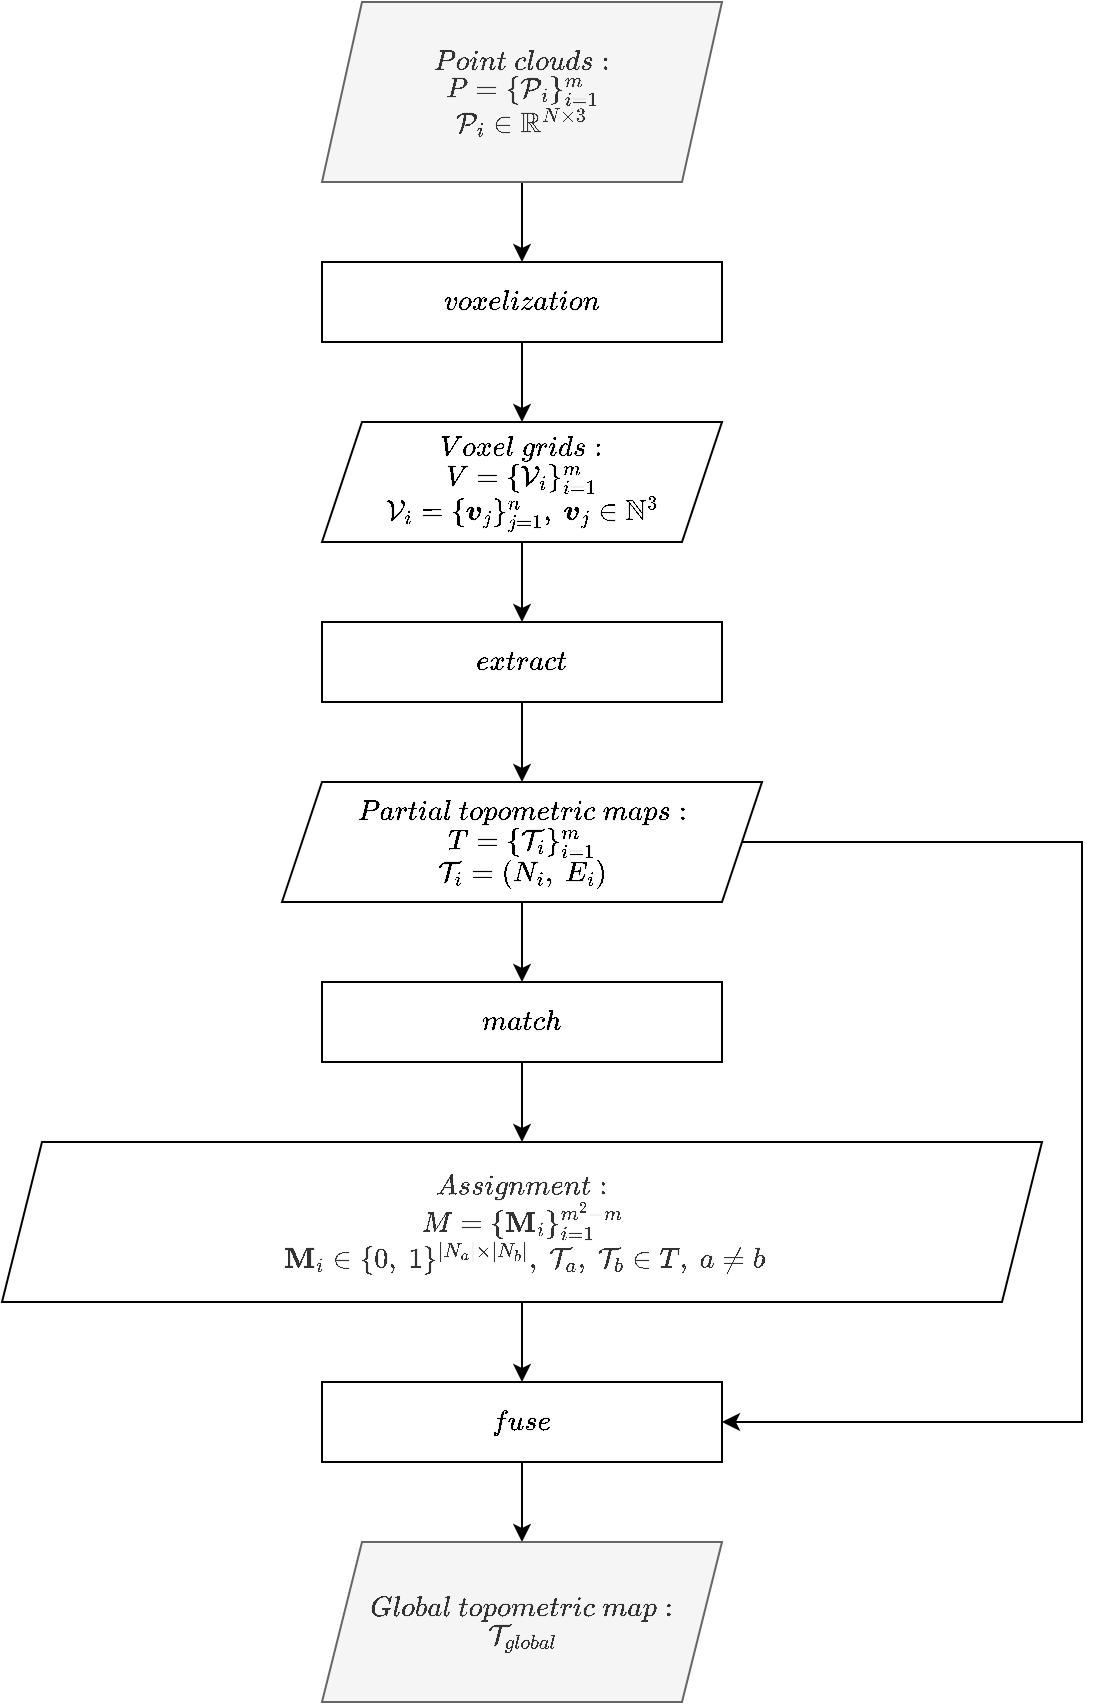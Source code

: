 <mxfile version="20.2.3" type="device" pages="5"><diagram id="SsSI85SUNnlSA7xlqWHE" name="All"><mxGraphModel dx="938" dy="624" grid="1" gridSize="10" guides="1" tooltips="1" connect="1" arrows="1" fold="1" page="1" pageScale="1" pageWidth="827" pageHeight="1169" math="1" shadow="0"><root><mxCell id="0"/><mxCell id="1" parent="0"/><mxCell id="xeI4swB5w95TQ7HaHunN-5" style="edgeStyle=orthogonalEdgeStyle;rounded=0;orthogonalLoop=1;jettySize=auto;html=1;exitX=0.5;exitY=1;exitDx=0;exitDy=0;entryX=0.5;entryY=0;entryDx=0;entryDy=0;" parent="1" source="xeI4swB5w95TQ7HaHunN-2" target="xeI4swB5w95TQ7HaHunN-4" edge="1"><mxGeometry relative="1" as="geometry"/></mxCell><mxCell id="xeI4swB5w95TQ7HaHunN-2" value="\(voxelization\)" style="rounded=0;whiteSpace=wrap;html=1;" parent="1" vertex="1"><mxGeometry x="300" y="300" width="200" height="40" as="geometry"/></mxCell><mxCell id="xeI4swB5w95TQ7HaHunN-12" style="edgeStyle=orthogonalEdgeStyle;rounded=0;orthogonalLoop=1;jettySize=auto;html=1;exitX=0.5;exitY=1;exitDx=0;exitDy=0;entryX=0.5;entryY=0;entryDx=0;entryDy=0;" parent="1" source="xeI4swB5w95TQ7HaHunN-4" target="xeI4swB5w95TQ7HaHunN-11" edge="1"><mxGeometry relative="1" as="geometry"/></mxCell><mxCell id="xeI4swB5w95TQ7HaHunN-4" value="\(Voxel\ grids:\)&lt;br&gt;\(V = \{\mathcal{V}_i\}_{i=1}^m\)&lt;br&gt;\(\mathcal{V}_i = \{\boldsymbol{v}_j\}_{j=1}^{n},\ \boldsymbol{v}_j \in \mathbb{N}^{3}\)" style="shape=parallelogram;perimeter=parallelogramPerimeter;whiteSpace=wrap;html=1;fixedSize=1;" parent="1" vertex="1"><mxGeometry x="300" y="380" width="200" height="60" as="geometry"/></mxCell><mxCell id="xeI4swB5w95TQ7HaHunN-14" style="edgeStyle=orthogonalEdgeStyle;rounded=0;orthogonalLoop=1;jettySize=auto;html=1;exitX=0.5;exitY=1;exitDx=0;exitDy=0;entryX=0.5;entryY=0;entryDx=0;entryDy=0;" parent="1" source="xeI4swB5w95TQ7HaHunN-11" target="xeI4swB5w95TQ7HaHunN-13" edge="1"><mxGeometry relative="1" as="geometry"/></mxCell><mxCell id="xeI4swB5w95TQ7HaHunN-11" value="\(extract\)" style="rounded=0;whiteSpace=wrap;html=1;" parent="1" vertex="1"><mxGeometry x="300" y="480" width="200" height="40" as="geometry"/></mxCell><mxCell id="xeI4swB5w95TQ7HaHunN-40" style="edgeStyle=orthogonalEdgeStyle;rounded=0;orthogonalLoop=1;jettySize=auto;html=1;exitX=0.5;exitY=1;exitDx=0;exitDy=0;entryX=0.5;entryY=0;entryDx=0;entryDy=0;" parent="1" source="xeI4swB5w95TQ7HaHunN-13" target="xeI4swB5w95TQ7HaHunN-25" edge="1"><mxGeometry relative="1" as="geometry"/></mxCell><mxCell id="xeI4swB5w95TQ7HaHunN-41" style="edgeStyle=orthogonalEdgeStyle;rounded=0;orthogonalLoop=1;jettySize=auto;html=1;exitX=1;exitY=0.5;exitDx=0;exitDy=0;entryX=1;entryY=0.5;entryDx=0;entryDy=0;" parent="1" source="xeI4swB5w95TQ7HaHunN-13" target="xeI4swB5w95TQ7HaHunN-29" edge="1"><mxGeometry relative="1" as="geometry"><Array as="points"><mxPoint x="680" y="590"/><mxPoint x="680" y="880"/></Array></mxGeometry></mxCell><mxCell id="xeI4swB5w95TQ7HaHunN-13" value="\(Partial\ topometric\ maps:\)&lt;br&gt;\(T = \{\mathcal{T}_i\}_{i=1}^{m}\)&lt;br&gt;\(\mathcal{T}_i = (N_i,\ E_i)\)" style="shape=parallelogram;perimeter=parallelogramPerimeter;whiteSpace=wrap;html=1;fixedSize=1;" parent="1" vertex="1"><mxGeometry x="280" y="560" width="240" height="60" as="geometry"/></mxCell><mxCell id="xeI4swB5w95TQ7HaHunN-39" style="edgeStyle=orthogonalEdgeStyle;rounded=0;orthogonalLoop=1;jettySize=auto;html=1;exitX=0.5;exitY=1;exitDx=0;exitDy=0;entryX=0.5;entryY=0;entryDx=0;entryDy=0;" parent="1" source="xeI4swB5w95TQ7HaHunN-20" target="xeI4swB5w95TQ7HaHunN-2" edge="1"><mxGeometry relative="1" as="geometry"/></mxCell><mxCell id="xeI4swB5w95TQ7HaHunN-20" value="\(Point\ clouds:\)&lt;br&gt;\(P = \{\mathcal{P}_i\}_{i=1}^{m}\)&lt;br&gt;\(\mathcal{P}_i \in \mathbb{R}^{N \times 3}\)" style="shape=parallelogram;perimeter=parallelogramPerimeter;whiteSpace=wrap;html=1;fixedSize=1;fillColor=#f5f5f5;strokeColor=#666666;fontColor=#333333;" parent="1" vertex="1"><mxGeometry x="300" y="170" width="200" height="90" as="geometry"/></mxCell><mxCell id="xeI4swB5w95TQ7HaHunN-28" style="edgeStyle=orthogonalEdgeStyle;rounded=0;orthogonalLoop=1;jettySize=auto;html=1;exitX=0.5;exitY=1;exitDx=0;exitDy=0;entryX=0.5;entryY=0;entryDx=0;entryDy=0;" parent="1" source="xeI4swB5w95TQ7HaHunN-25" target="xeI4swB5w95TQ7HaHunN-27" edge="1"><mxGeometry relative="1" as="geometry"/></mxCell><mxCell id="xeI4swB5w95TQ7HaHunN-25" value="\(match\)" style="rounded=0;whiteSpace=wrap;html=1;" parent="1" vertex="1"><mxGeometry x="300" y="660" width="200" height="40" as="geometry"/></mxCell><mxCell id="xeI4swB5w95TQ7HaHunN-30" style="edgeStyle=orthogonalEdgeStyle;rounded=0;orthogonalLoop=1;jettySize=auto;html=1;exitX=0.5;exitY=1;exitDx=0;exitDy=0;entryX=0.5;entryY=0;entryDx=0;entryDy=0;" parent="1" source="xeI4swB5w95TQ7HaHunN-27" target="xeI4swB5w95TQ7HaHunN-29" edge="1"><mxGeometry relative="1" as="geometry"/></mxCell><mxCell id="xeI4swB5w95TQ7HaHunN-27" value="&lt;font color=&quot;#333333&quot;&gt;\(Assignment:\)&lt;br&gt;\(M = \{\mathbf{M}_i\}^{m^2 - m}_{i=1}\)&lt;br&gt;&amp;nbsp;\(\mathbf{M}_{i} \in \{0,\ 1\}^{|N_a| \times |N_b|},\ \mathcal{T}_a,\ \mathcal{T}_b \in T,\ a \neq b\)&lt;/font&gt;" style="shape=parallelogram;perimeter=parallelogramPerimeter;whiteSpace=wrap;html=1;fixedSize=1;" parent="1" vertex="1"><mxGeometry x="140" y="740" width="520" height="80" as="geometry"/></mxCell><mxCell id="xeI4swB5w95TQ7HaHunN-32" style="edgeStyle=orthogonalEdgeStyle;rounded=0;orthogonalLoop=1;jettySize=auto;html=1;exitX=0.5;exitY=1;exitDx=0;exitDy=0;entryX=0.5;entryY=0;entryDx=0;entryDy=0;" parent="1" source="xeI4swB5w95TQ7HaHunN-29" target="xeI4swB5w95TQ7HaHunN-31" edge="1"><mxGeometry relative="1" as="geometry"/></mxCell><mxCell id="xeI4swB5w95TQ7HaHunN-29" value="\(fuse\)" style="rounded=0;whiteSpace=wrap;html=1;" parent="1" vertex="1"><mxGeometry x="300" y="860" width="200" height="40" as="geometry"/></mxCell><mxCell id="xeI4swB5w95TQ7HaHunN-31" value="\(Global\ topometric\ map:\)&lt;br&gt;\(\mathcal{T}_{global}\)" style="shape=parallelogram;perimeter=parallelogramPerimeter;whiteSpace=wrap;html=1;fixedSize=1;fillColor=#f5f5f5;strokeColor=#666666;fontColor=#333333;" parent="1" vertex="1"><mxGeometry x="300" y="940" width="200" height="80" as="geometry"/></mxCell></root></mxGraphModel></diagram><diagram id="JKsJAAB_P-0Mnz6x_KZa" name="Map extract"><mxGraphModel dx="1007" dy="670" grid="1" gridSize="10" guides="1" tooltips="1" connect="1" arrows="1" fold="1" page="1" pageScale="1" pageWidth="827" pageHeight="1169" math="1" shadow="0"><root><mxCell id="0"/><mxCell id="1" parent="0"/><mxCell id="D-E9Be-YvBmKnxp2uU00-13" style="edgeStyle=orthogonalEdgeStyle;rounded=0;orthogonalLoop=1;jettySize=auto;html=1;exitX=0.5;exitY=1;exitDx=0;exitDy=0;" parent="1" source="D-E9Be-YvBmKnxp2uU00-1" target="D-E9Be-YvBmKnxp2uU00-2" edge="1"><mxGeometry relative="1" as="geometry"/></mxCell><mxCell id="D-E9Be-YvBmKnxp2uU00-1" value="\(Voxel\ grid:\)&lt;br&gt;\(\mathcal{V}=\{\boldsymbol{v}_j\}_{j=1}^{n},\ \boldsymbol{v}_j \in \mathbb{N}^{3}\)" style="shape=parallelogram;perimeter=parallelogramPerimeter;whiteSpace=wrap;html=1;fixedSize=1;fillColor=#f5f5f5;fontColor=#333333;strokeColor=#666666;" parent="1" vertex="1"><mxGeometry x="368" y="40" width="200" height="60" as="geometry"/></mxCell><mxCell id="D-E9Be-YvBmKnxp2uU00-8" style="edgeStyle=orthogonalEdgeStyle;rounded=0;orthogonalLoop=1;jettySize=auto;html=1;exitX=0.5;exitY=1;exitDx=0;exitDy=0;entryX=0.5;entryY=0;entryDx=0;entryDy=0;" parent="1" source="D-E9Be-YvBmKnxp2uU00-2" target="D-E9Be-YvBmKnxp2uU00-6" edge="1"><mxGeometry relative="1" as="geometry"/></mxCell><mxCell id="D-E9Be-YvBmKnxp2uU00-2" value="\(convolve\)" style="rounded=0;whiteSpace=wrap;html=1;" parent="1" vertex="1"><mxGeometry x="368" y="140" width="200" height="40" as="geometry"/></mxCell><mxCell id="D-E9Be-YvBmKnxp2uU00-12" style="edgeStyle=orthogonalEdgeStyle;rounded=0;orthogonalLoop=1;jettySize=auto;html=1;exitX=0.5;exitY=1;exitDx=0;exitDy=0;entryX=0;entryY=0.5;entryDx=0;entryDy=0;" parent="1" source="D-E9Be-YvBmKnxp2uU00-3" target="D-E9Be-YvBmKnxp2uU00-2" edge="1"><mxGeometry relative="1" as="geometry"/></mxCell><mxCell id="D-E9Be-YvBmKnxp2uU00-3" value="\(Stick\ kernel:\)&lt;br&gt;\(\mathcal{K}_{stick}\)" style="shape=parallelogram;perimeter=parallelogramPerimeter;whiteSpace=wrap;html=1;fixedSize=1;" parent="1" vertex="1"><mxGeometry x="110" y="80" width="130" height="60" as="geometry"/></mxCell><mxCell id="D-E9Be-YvBmKnxp2uU00-11" style="edgeStyle=orthogonalEdgeStyle;rounded=0;orthogonalLoop=1;jettySize=auto;html=1;exitX=0.5;exitY=1;exitDx=0;exitDy=0;entryX=0.5;entryY=0;entryDx=0;entryDy=0;" parent="1" source="D-E9Be-YvBmKnxp2uU00-6" target="D-E9Be-YvBmKnxp2uU00-10" edge="1"><mxGeometry relative="1" as="geometry"/></mxCell><mxCell id="D-E9Be-YvBmKnxp2uU00-6" value="\(Unobstructed\ voxels:\)&lt;br&gt;\(\mathcal{V}_{unobstructed}=\{\boldsymbol{v} \mid \boldsymbol{v}&amp;nbsp;\in \mathcal{V} * \mathcal{K}_{stick}\}\)" style="shape=parallelogram;perimeter=parallelogramPerimeter;whiteSpace=wrap;html=1;fixedSize=1;" parent="1" vertex="1"><mxGeometry x="338" y="220" width="260" height="60" as="geometry"/></mxCell><mxCell id="D-E9Be-YvBmKnxp2uU00-18" style="edgeStyle=orthogonalEdgeStyle;rounded=0;orthogonalLoop=1;jettySize=auto;html=1;exitX=0.5;exitY=1;exitDx=0;exitDy=0;entryX=0.5;entryY=0;entryDx=0;entryDy=0;" parent="1" source="D-E9Be-YvBmKnxp2uU00-10" target="D-E9Be-YvBmKnxp2uU00-17" edge="1"><mxGeometry relative="1" as="geometry"/></mxCell><mxCell id="D-E9Be-YvBmKnxp2uU00-10" value="\(dilate\)" style="rounded=0;whiteSpace=wrap;html=1;" parent="1" vertex="1"><mxGeometry x="368" y="320" width="200" height="40" as="geometry"/></mxCell><mxCell id="D-E9Be-YvBmKnxp2uU00-33" style="edgeStyle=orthogonalEdgeStyle;rounded=0;orthogonalLoop=1;jettySize=auto;html=1;exitX=0.5;exitY=1;exitDx=0;exitDy=0;entryX=0;entryY=0.5;entryDx=0;entryDy=0;" parent="1" source="D-E9Be-YvBmKnxp2uU00-14" target="D-E9Be-YvBmKnxp2uU00-10" edge="1"><mxGeometry relative="1" as="geometry"/></mxCell><mxCell id="D-E9Be-YvBmKnxp2uU00-14" value="\(Dilation\ kernel:\)&lt;br&gt;\(\mathcal{K}_{dilate}\)" style="shape=parallelogram;perimeter=parallelogramPerimeter;whiteSpace=wrap;html=1;fixedSize=1;" parent="1" vertex="1"><mxGeometry x="110" y="250" width="168" height="60" as="geometry"/></mxCell><mxCell id="D-E9Be-YvBmKnxp2uU00-22" style="edgeStyle=orthogonalEdgeStyle;rounded=0;orthogonalLoop=1;jettySize=auto;html=1;exitX=0.5;exitY=1;exitDx=0;exitDy=0;" parent="1" source="D-E9Be-YvBmKnxp2uU00-16" target="D-E9Be-YvBmKnxp2uU00-21" edge="1"><mxGeometry relative="1" as="geometry"/></mxCell><mxCell id="D-E9Be-YvBmKnxp2uU00-16" value="\(largest\ connected\ component\)" style="rounded=0;whiteSpace=wrap;html=1;" parent="1" vertex="1"><mxGeometry x="328" y="500" width="280" height="40" as="geometry"/></mxCell><mxCell id="D-E9Be-YvBmKnxp2uU00-19" style="edgeStyle=orthogonalEdgeStyle;rounded=0;orthogonalLoop=1;jettySize=auto;html=1;exitX=0.5;exitY=1;exitDx=0;exitDy=0;entryX=0.5;entryY=0;entryDx=0;entryDy=0;" parent="1" source="D-E9Be-YvBmKnxp2uU00-17" target="D-E9Be-YvBmKnxp2uU00-16" edge="1"><mxGeometry relative="1" as="geometry"/></mxCell><mxCell id="D-E9Be-YvBmKnxp2uU00-17" value="\(Upwards\ dilated\ voxels:\)&lt;br&gt;\(\mathcal{V}_{dilated} \supset \mathcal{V}_{unobstructed}\)" style="shape=parallelogram;perimeter=parallelogramPerimeter;whiteSpace=wrap;html=1;fixedSize=1;" parent="1" vertex="1"><mxGeometry x="328" y="400" width="280" height="60" as="geometry"/></mxCell><mxCell id="D-E9Be-YvBmKnxp2uU00-21" value="\(Navigation\ graph:\)&lt;br&gt;\(\mathcal{G}_{navigation} = \{N,\ E\},\ N \in \mathcal{V}_{dilated}\)" style="shape=parallelogram;perimeter=parallelogramPerimeter;whiteSpace=wrap;html=1;fixedSize=1;" parent="1" vertex="1"><mxGeometry x="328" y="580" width="280" height="60" as="geometry"/></mxCell><mxCell id="4-XV5BaNVzxUxHYqJKXu-4" style="edgeStyle=orthogonalEdgeStyle;rounded=0;orthogonalLoop=1;jettySize=auto;html=1;exitX=0.5;exitY=1;exitDx=0;exitDy=0;entryX=0.5;entryY=0;entryDx=0;entryDy=0;" edge="1" parent="1" source="4-XV5BaNVzxUxHYqJKXu-6" target="4-XV5BaNVzxUxHYqJKXu-8"><mxGeometry relative="1" as="geometry"/></mxCell><mxCell id="4-XV5BaNVzxUxHYqJKXu-17" style="edgeStyle=orthogonalEdgeStyle;rounded=0;orthogonalLoop=1;jettySize=auto;html=1;exitX=0.5;exitY=0;exitDx=0;exitDy=0;entryX=0.5;entryY=1;entryDx=0;entryDy=0;startArrow=classic;startFill=1;endArrow=none;endFill=0;" edge="1" parent="1" source="4-XV5BaNVzxUxHYqJKXu-6" target="D-E9Be-YvBmKnxp2uU00-21"><mxGeometry relative="1" as="geometry"/></mxCell><mxCell id="4-XV5BaNVzxUxHYqJKXu-6" value="\(horizontal\ distance\ field\ maxima\)" style="rounded=0;whiteSpace=wrap;html=1;" vertex="1" parent="1"><mxGeometry x="328" y="680" width="280" height="40" as="geometry"/></mxCell><mxCell id="4-XV5BaNVzxUxHYqJKXu-7" style="edgeStyle=orthogonalEdgeStyle;rounded=0;orthogonalLoop=1;jettySize=auto;html=1;exitX=0.5;exitY=1;exitDx=0;exitDy=0;entryX=0.5;entryY=0;entryDx=0;entryDy=0;" edge="1" parent="1" source="4-XV5BaNVzxUxHYqJKXu-8" target="4-XV5BaNVzxUxHYqJKXu-12"><mxGeometry relative="1" as="geometry"/></mxCell><mxCell id="4-XV5BaNVzxUxHYqJKXu-8" value="\(Horizontal\ distance\ field\ maxima:\)&lt;br&gt;\(H_{max} = \{\boldsymbol{v} \mid dist(\boldsymbol{v}) \geq max \{dist(\boldsymbol{v_r}) \mid \boldsymbol{v_r}&amp;nbsp;\in radius(\boldsymbol{v},\ r)\}\}\)" style="shape=parallelogram;perimeter=parallelogramPerimeter;whiteSpace=wrap;html=1;fixedSize=1;" vertex="1" parent="1"><mxGeometry x="248" y="760" width="440" height="60" as="geometry"/></mxCell><mxCell id="4-XV5BaNVzxUxHYqJKXu-9" style="edgeStyle=orthogonalEdgeStyle;rounded=0;orthogonalLoop=1;jettySize=auto;html=1;exitX=0.5;exitY=1;exitDx=0;exitDy=0;entryX=0;entryY=0.5;entryDx=0;entryDy=0;" edge="1" parent="1" source="4-XV5BaNVzxUxHYqJKXu-10" target="4-XV5BaNVzxUxHYqJKXu-8"><mxGeometry relative="1" as="geometry"><Array as="points"><mxPoint x="145" y="790"/></Array></mxGeometry></mxCell><mxCell id="4-XV5BaNVzxUxHYqJKXu-10" value="\(Radius:\)&lt;br&gt;\(r \in \mathbb{R}^+\)" style="shape=parallelogram;perimeter=parallelogramPerimeter;whiteSpace=wrap;html=1;fixedSize=1;" vertex="1" parent="1"><mxGeometry x="110" y="700" width="130" height="60" as="geometry"/></mxCell><mxCell id="4-XV5BaNVzxUxHYqJKXu-11" style="edgeStyle=orthogonalEdgeStyle;rounded=0;orthogonalLoop=1;jettySize=auto;html=1;exitX=0.5;exitY=1;exitDx=0;exitDy=0;" edge="1" parent="1" source="4-XV5BaNVzxUxHYqJKXu-12" target="4-XV5BaNVzxUxHYqJKXu-13"><mxGeometry relative="1" as="geometry"/></mxCell><mxCell id="4-XV5BaNVzxUxHYqJKXu-12" value="\(optimal\ view\ estimation\)" style="rounded=0;whiteSpace=wrap;html=1;" vertex="1" parent="1"><mxGeometry x="368" y="860" width="200" height="40" as="geometry"/></mxCell><mxCell id="4-XV5BaNVzxUxHYqJKXu-18" style="edgeStyle=orthogonalEdgeStyle;rounded=0;orthogonalLoop=1;jettySize=auto;html=1;exitX=0.5;exitY=1;exitDx=0;exitDy=0;startArrow=none;startFill=0;endArrow=classic;endFill=1;" edge="1" parent="1" source="4-XV5BaNVzxUxHYqJKXu-13"><mxGeometry relative="1" as="geometry"><mxPoint x="468" y="1040" as="targetPoint"/></mxGeometry></mxCell><mxCell id="4-XV5BaNVzxUxHYqJKXu-13" value="\(Optimal\ viewpoints:\)&lt;br&gt;\(P = \{\boldsymbol{v_c} + (0, h, 0) \mid \boldsymbol{v} \in H\}\)" style="shape=parallelogram;perimeter=parallelogramPerimeter;whiteSpace=wrap;html=1;fixedSize=1;" vertex="1" parent="1"><mxGeometry x="288" y="940" width="360" height="60" as="geometry"/></mxCell><mxCell id="4-XV5BaNVzxUxHYqJKXu-14" style="edgeStyle=orthogonalEdgeStyle;rounded=0;jumpStyle=arc;jumpSize=13;orthogonalLoop=1;jettySize=auto;html=1;exitX=0.5;exitY=1;exitDx=0;exitDy=0;entryX=0;entryY=0.5;entryDx=0;entryDy=0;" edge="1" parent="1" source="4-XV5BaNVzxUxHYqJKXu-15" target="4-XV5BaNVzxUxHYqJKXu-13"><mxGeometry relative="1" as="geometry"/></mxCell><mxCell id="4-XV5BaNVzxUxHYqJKXu-15" value="\(Scan\ height:\)&lt;br&gt;\(h \in \mathbb{R}\)" style="shape=parallelogram;perimeter=parallelogramPerimeter;whiteSpace=wrap;html=1;fixedSize=1;" vertex="1" parent="1"><mxGeometry x="110" y="880" width="130" height="60" as="geometry"/></mxCell><mxCell id="O9bsGLnnq9DV_buIViWG-1" value="See next page" style="text;html=1;align=center;verticalAlign=middle;resizable=0;points=[];autosize=1;strokeColor=none;fillColor=none;" vertex="1" parent="1"><mxGeometry x="418" y="1040" width="100" height="30" as="geometry"/></mxCell></root></mxGraphModel></diagram><diagram id="0bGv8qSaXiTWkMguqaXh" name="Map match"><mxGraphModel dx="773" dy="1065" grid="1" gridSize="10" guides="1" tooltips="1" connect="1" arrows="1" fold="1" page="1" pageScale="1" pageWidth="827" pageHeight="1169" math="1" shadow="0"><root><mxCell id="0"/><mxCell id="1" parent="0"/><mxCell id="7Ohx6quIG1drkiq_Tlva-1" style="edgeStyle=orthogonalEdgeStyle;rounded=0;orthogonalLoop=1;jettySize=auto;html=1;exitX=0.5;exitY=1;exitDx=0;exitDy=0;entryX=0.5;entryY=0;entryDx=0;entryDy=0;" parent="1" source="7Ohx6quIG1drkiq_Tlva-3" target="7Ohx6quIG1drkiq_Tlva-5" edge="1"><mxGeometry relative="1" as="geometry"/></mxCell><mxCell id="7Ohx6quIG1drkiq_Tlva-2" style="edgeStyle=orthogonalEdgeStyle;rounded=0;orthogonalLoop=1;jettySize=auto;html=1;exitX=1;exitY=0.5;exitDx=0;exitDy=0;entryX=1;entryY=0.5;entryDx=0;entryDy=0;" parent="1" source="7Ohx6quIG1drkiq_Tlva-3" target="7Ohx6quIG1drkiq_Tlva-9" edge="1"><mxGeometry relative="1" as="geometry"><Array as="points"><mxPoint x="1370" y="258"/><mxPoint x="1421" y="258"/><mxPoint x="1421" y="540"/></Array></mxGeometry></mxCell><mxCell id="7Ohx6quIG1drkiq_Tlva-3" value="\(Two\ partial\ topometric\ maps:\)&lt;br&gt;\(\mathbf{T} = (\mathcal{T}_a,\ \mathcal{T}_b)\)&lt;br&gt;\(\mathcal{T}_i = (N_i,\ E_i)\)" style="shape=parallelogram;perimeter=parallelogramPerimeter;whiteSpace=wrap;html=1;fixedSize=1;fillColor=#f5f5f5;fontColor=#333333;strokeColor=#666666;" parent="1" vertex="1"><mxGeometry x="1100" y="220" width="280" height="80" as="geometry"/></mxCell><mxCell id="7Ohx6quIG1drkiq_Tlva-4" style="edgeStyle=orthogonalEdgeStyle;rounded=0;orthogonalLoop=1;jettySize=auto;html=1;exitX=0.5;exitY=1;exitDx=0;exitDy=0;entryX=0.5;entryY=0;entryDx=0;entryDy=0;" parent="1" source="7Ohx6quIG1drkiq_Tlva-5" target="7Ohx6quIG1drkiq_Tlva-7" edge="1"><mxGeometry relative="1" as="geometry"/></mxCell><mxCell id="7Ohx6quIG1drkiq_Tlva-5" value="\(embed\ geometry\)" style="rounded=0;whiteSpace=wrap;html=1;" parent="1" vertex="1"><mxGeometry x="1140" y="340" width="200" height="40" as="geometry"/></mxCell><mxCell id="7Ohx6quIG1drkiq_Tlva-6" style="edgeStyle=orthogonalEdgeStyle;rounded=0;orthogonalLoop=1;jettySize=auto;html=1;exitX=0.5;exitY=1;exitDx=0;exitDy=0;entryX=0.5;entryY=0;entryDx=0;entryDy=0;" parent="1" source="7Ohx6quIG1drkiq_Tlva-7" target="7Ohx6quIG1drkiq_Tlva-9" edge="1"><mxGeometry relative="1" as="geometry"/></mxCell><mxCell id="7Ohx6quIG1drkiq_Tlva-7" value="\(Geometric\ descriptors:\)&lt;br&gt;\(\mathbf{F}_{a} \in \mathbb{R}^{|N_a| \times d},\ \mathbf{F}_b \in \mathbb{R}^{|N_b| \times d}\)" style="shape=parallelogram;perimeter=parallelogramPerimeter;whiteSpace=wrap;html=1;fixedSize=1;" parent="1" vertex="1"><mxGeometry x="1090" y="420" width="300" height="60" as="geometry"/></mxCell><mxCell id="7Ohx6quIG1drkiq_Tlva-8" style="edgeStyle=orthogonalEdgeStyle;rounded=0;orthogonalLoop=1;jettySize=auto;html=1;exitX=0.5;exitY=1;exitDx=0;exitDy=0;entryX=0.5;entryY=0;entryDx=0;entryDy=0;" parent="1" source="7Ohx6quIG1drkiq_Tlva-9" target="7Ohx6quIG1drkiq_Tlva-11" edge="1"><mxGeometry relative="1" as="geometry"/></mxCell><mxCell id="7Ohx6quIG1drkiq_Tlva-9" value="\(contextual\ embeding\)" style="rounded=0;whiteSpace=wrap;html=1;" parent="1" vertex="1"><mxGeometry x="1141" y="520" width="200" height="40" as="geometry"/></mxCell><mxCell id="7Ohx6quIG1drkiq_Tlva-10" style="edgeStyle=orthogonalEdgeStyle;rounded=0;orthogonalLoop=1;jettySize=auto;html=1;exitX=0.5;exitY=1;exitDx=0;exitDy=0;entryX=0.5;entryY=0;entryDx=0;entryDy=0;" parent="1" source="7Ohx6quIG1drkiq_Tlva-11" target="7Ohx6quIG1drkiq_Tlva-13" edge="1"><mxGeometry relative="1" as="geometry"/></mxCell><mxCell id="7Ohx6quIG1drkiq_Tlva-11" value="\(Contextual\ descriptors:\)&lt;br&gt;\(\mathbf{G}_{a} \in \mathbb{R}^{|N_a| \times d},\ \mathbf{G}_b \in \mathbb{R}^{|N_b| \times d}\)" style="shape=parallelogram;perimeter=parallelogramPerimeter;whiteSpace=wrap;html=1;fixedSize=1;" parent="1" vertex="1"><mxGeometry x="1091" y="600" width="300" height="60" as="geometry"/></mxCell><mxCell id="7Ohx6quIG1drkiq_Tlva-12" style="edgeStyle=orthogonalEdgeStyle;rounded=0;orthogonalLoop=1;jettySize=auto;html=1;exitX=0.5;exitY=1;exitDx=0;exitDy=0;entryX=0.5;entryY=0;entryDx=0;entryDy=0;" parent="1" source="7Ohx6quIG1drkiq_Tlva-13" target="7Ohx6quIG1drkiq_Tlva-15" edge="1"><mxGeometry relative="1" as="geometry"/></mxCell><mxCell id="7Ohx6quIG1drkiq_Tlva-13" value="\(similarity\)" style="rounded=0;whiteSpace=wrap;html=1;" parent="1" vertex="1"><mxGeometry x="1141" y="700" width="200" height="40" as="geometry"/></mxCell><mxCell id="7Ohx6quIG1drkiq_Tlva-14" style="edgeStyle=orthogonalEdgeStyle;rounded=0;orthogonalLoop=1;jettySize=auto;html=1;exitX=0.5;exitY=1;exitDx=0;exitDy=0;entryX=0.5;entryY=0;entryDx=0;entryDy=0;" parent="1" source="7Ohx6quIG1drkiq_Tlva-15" target="7Ohx6quIG1drkiq_Tlva-18" edge="1"><mxGeometry relative="1" as="geometry"/></mxCell><mxCell id="7Ohx6quIG1drkiq_Tlva-15" value="\(Similarity\ matrix:\)&lt;br&gt;\(\mathbf{S} \in \mathbb{R}^{|N_a| \times |N_b|},\ \mathbf{S}_{ij} = ||row_i(\mathbf{G}_a) - row_j(\mathbf{G}_b)||\)" style="shape=parallelogram;perimeter=parallelogramPerimeter;whiteSpace=wrap;html=1;fixedSize=1;" parent="1" vertex="1"><mxGeometry x="1071" y="780" width="340" height="60" as="geometry"/></mxCell><mxCell id="7Ohx6quIG1drkiq_Tlva-17" style="edgeStyle=orthogonalEdgeStyle;rounded=0;orthogonalLoop=1;jettySize=auto;html=1;exitX=0.5;exitY=1;exitDx=0;exitDy=0;entryX=0.5;entryY=0;entryDx=0;entryDy=0;" parent="1" source="7Ohx6quIG1drkiq_Tlva-18" target="7Ohx6quIG1drkiq_Tlva-19" edge="1"><mxGeometry relative="1" as="geometry"/></mxCell><mxCell id="7Ohx6quIG1drkiq_Tlva-18" value="\(hypothesis\ growing\)" style="rounded=0;whiteSpace=wrap;html=1;" parent="1" vertex="1"><mxGeometry x="1140" y="880" width="200" height="40" as="geometry"/></mxCell><mxCell id="7Ohx6quIG1drkiq_Tlva-19" value="\(Matches:\)&lt;br&gt;&amp;nbsp;\(\mathbf{M} \in \{0,\ 1\}^{|N_a| \times |N_b|},\&amp;nbsp; \mathbf{1}_n^T\mathbf{M}&lt;br&gt;&amp;nbsp;\in \{0,1\}^n,\ \mathbf{1}_n \in \{1\}^n\)" style="shape=parallelogram;perimeter=parallelogramPerimeter;whiteSpace=wrap;html=1;fixedSize=1;fillColor=#f5f5f5;fontColor=#333333;strokeColor=#666666;" parent="1" vertex="1"><mxGeometry x="980" y="960" width="520" height="65" as="geometry"/></mxCell></root></mxGraphModel></diagram><diagram id="g1bSYnZ7za8nX9NPjSJ2" name="Map fuse"><mxGraphModel dx="-54" dy="1065" grid="1" gridSize="10" guides="1" tooltips="1" connect="1" arrows="1" fold="1" page="1" pageScale="1" pageWidth="827" pageHeight="1169" math="1" shadow="0"><root><mxCell id="0"/><mxCell id="1" parent="0"/><mxCell id="PnJgLqDYgUrW54yjiEZ--4" style="edgeStyle=orthogonalEdgeStyle;rounded=0;orthogonalLoop=1;jettySize=auto;html=1;exitX=0.5;exitY=1;exitDx=0;exitDy=0;entryX=1;entryY=0.5;entryDx=0;entryDy=0;" parent="1" target="PnJgLqDYgUrW54yjiEZ--9" edge="1"><mxGeometry relative="1" as="geometry"><mxPoint x="2301" y="220" as="sourcePoint"/><Array as="points"><mxPoint x="2261" y="220"/><mxPoint x="2261" y="300"/></Array></mxGeometry></mxCell><mxCell id="PnJgLqDYgUrW54yjiEZ--6" style="edgeStyle=orthogonalEdgeStyle;rounded=0;orthogonalLoop=1;jettySize=auto;html=1;exitX=0.5;exitY=1;exitDx=0;exitDy=0;entryX=1;entryY=0.5;entryDx=0;entryDy=0;" parent="1" target="PnJgLqDYgUrW54yjiEZ--25" edge="1"><mxGeometry relative="1" as="geometry"><mxPoint x="2301" y="220" as="sourcePoint"/><Array as="points"><mxPoint x="2301" y="840"/></Array></mxGeometry></mxCell><mxCell id="PnJgLqDYgUrW54yjiEZ--8" style="edgeStyle=orthogonalEdgeStyle;rounded=0;orthogonalLoop=1;jettySize=auto;html=1;exitX=0.5;exitY=1;exitDx=0;exitDy=0;entryX=0.5;entryY=0;entryDx=0;entryDy=0;" parent="1" source="PnJgLqDYgUrW54yjiEZ--9" target="PnJgLqDYgUrW54yjiEZ--11" edge="1"><mxGeometry relative="1" as="geometry"/></mxCell><mxCell id="PnJgLqDYgUrW54yjiEZ--9" value="\(registration\)" style="rounded=0;whiteSpace=wrap;html=1;" parent="1" vertex="1"><mxGeometry x="1971" y="280" width="200" height="40" as="geometry"/></mxCell><mxCell id="PnJgLqDYgUrW54yjiEZ--10" style="edgeStyle=orthogonalEdgeStyle;rounded=0;orthogonalLoop=1;jettySize=auto;html=1;exitX=0.5;exitY=1;exitDx=0;exitDy=0;entryX=0.5;entryY=0;entryDx=0;entryDy=0;" parent="1" source="PnJgLqDYgUrW54yjiEZ--11" target="PnJgLqDYgUrW54yjiEZ--13" edge="1"><mxGeometry relative="1" as="geometry"/></mxCell><mxCell id="PnJgLqDYgUrW54yjiEZ--11" value="\(Transformation\ matrices:\)&lt;br&gt;\(T= \{\mathbf{T}\}_{i=1}^{|N_b|},\ \mathbf{T} \in \mathbb{R}^{4 \times 4} \)" style="shape=parallelogram;perimeter=parallelogramPerimeter;whiteSpace=wrap;html=1;fixedSize=1;" parent="1" vertex="1"><mxGeometry x="1941" y="360" width="260" height="60" as="geometry"/></mxCell><mxCell id="PnJgLqDYgUrW54yjiEZ--12" style="edgeStyle=orthogonalEdgeStyle;rounded=0;orthogonalLoop=1;jettySize=auto;html=1;exitX=0.5;exitY=1;exitDx=0;exitDy=0;entryX=0.5;entryY=0;entryDx=0;entryDy=0;" parent="1" source="PnJgLqDYgUrW54yjiEZ--13" target="PnJgLqDYgUrW54yjiEZ--15" edge="1"><mxGeometry relative="1" as="geometry"/></mxCell><mxCell id="PnJgLqDYgUrW54yjiEZ--13" value="\(transform\ clustering\)" style="rounded=0;whiteSpace=wrap;html=1;" parent="1" vertex="1"><mxGeometry x="1971" y="460" width="200" height="40" as="geometry"/></mxCell><mxCell id="PnJgLqDYgUrW54yjiEZ--14" style="edgeStyle=orthogonalEdgeStyle;rounded=0;orthogonalLoop=1;jettySize=auto;html=1;exitX=0.5;exitY=1;exitDx=0;exitDy=0;entryX=0.5;entryY=0;entryDx=0;entryDy=0;" parent="1" source="PnJgLqDYgUrW54yjiEZ--15" target="PnJgLqDYgUrW54yjiEZ--17" edge="1"><mxGeometry relative="1" as="geometry"/></mxCell><mxCell id="PnJgLqDYgUrW54yjiEZ--15" value="&lt;span style=&quot;&quot;&gt;\(Transformation\ clusters:\)&lt;br&gt;\(C = \{c_i\}_{i=1}^{|T|},\ c_i \in \mathbb{N}\)&lt;/span&gt;" style="shape=parallelogram;perimeter=parallelogramPerimeter;whiteSpace=wrap;html=1;fixedSize=1;" parent="1" vertex="1"><mxGeometry x="1941" y="540" width="260" height="60" as="geometry"/></mxCell><mxCell id="PnJgLqDYgUrW54yjiEZ--16" style="edgeStyle=orthogonalEdgeStyle;rounded=0;orthogonalLoop=1;jettySize=auto;html=1;exitX=0.5;exitY=1;exitDx=0;exitDy=0;entryX=0.5;entryY=0;entryDx=0;entryDy=0;" parent="1" source="PnJgLqDYgUrW54yjiEZ--17" target="PnJgLqDYgUrW54yjiEZ--19" edge="1"><mxGeometry relative="1" as="geometry"/></mxCell><mxCell id="PnJgLqDYgUrW54yjiEZ--17" value="\(hypothesis\ selection\)" style="rounded=0;whiteSpace=wrap;html=1;" parent="1" vertex="1"><mxGeometry x="1971" y="640" width="200" height="40" as="geometry"/></mxCell><mxCell id="PnJgLqDYgUrW54yjiEZ--18" style="edgeStyle=orthogonalEdgeStyle;rounded=0;orthogonalLoop=1;jettySize=auto;html=1;exitX=0.5;exitY=1;exitDx=0;exitDy=0;entryX=0.5;entryY=0;entryDx=0;entryDy=0;" parent="1" source="PnJgLqDYgUrW54yjiEZ--19" edge="1"><mxGeometry relative="1" as="geometry"><mxPoint x="2071" y="760" as="targetPoint"/></mxGeometry></mxCell><mxCell id="PVKNa1mOxHXm5JHmmRcQ-2" style="edgeStyle=orthogonalEdgeStyle;rounded=0;orthogonalLoop=1;jettySize=auto;html=1;exitX=0.5;exitY=1;exitDx=0;exitDy=0;entryX=0.5;entryY=0;entryDx=0;entryDy=0;startArrow=none;startFill=0;endArrow=classic;endFill=1;" edge="1" parent="1" source="PnJgLqDYgUrW54yjiEZ--19" target="PnJgLqDYgUrW54yjiEZ--25"><mxGeometry relative="1" as="geometry"/></mxCell><mxCell id="PnJgLqDYgUrW54yjiEZ--19" value="\(Best\ transformation\ hypothesis:\)&lt;br&gt;\(h \subset T\)" style="shape=parallelogram;perimeter=parallelogramPerimeter;whiteSpace=wrap;html=1;fixedSize=1;" parent="1" vertex="1"><mxGeometry x="1920" y="720" width="300" height="60" as="geometry"/></mxCell><mxCell id="PnJgLqDYgUrW54yjiEZ--20" style="edgeStyle=orthogonalEdgeStyle;rounded=0;orthogonalLoop=1;jettySize=auto;html=1;exitX=0.5;exitY=1;exitDx=0;exitDy=0;entryX=0.5;entryY=0;entryDx=0;entryDy=0;" parent="1" edge="1"><mxGeometry relative="1" as="geometry"><mxPoint x="2071" y="800" as="sourcePoint"/></mxGeometry></mxCell><mxCell id="PnJgLqDYgUrW54yjiEZ--24" style="edgeStyle=orthogonalEdgeStyle;rounded=0;orthogonalLoop=1;jettySize=auto;html=1;exitX=0.5;exitY=1;exitDx=0;exitDy=0;entryX=0.5;entryY=0;entryDx=0;entryDy=0;" parent="1" source="PnJgLqDYgUrW54yjiEZ--25" target="PnJgLqDYgUrW54yjiEZ--26" edge="1"><mxGeometry relative="1" as="geometry"/></mxCell><mxCell id="PnJgLqDYgUrW54yjiEZ--25" value="\(map\ fusion\)" style="rounded=0;whiteSpace=wrap;html=1;" parent="1" vertex="1"><mxGeometry x="1971" y="820" width="200" height="40" as="geometry"/></mxCell><mxCell id="PnJgLqDYgUrW54yjiEZ--26" value="&lt;span style=&quot;&quot;&gt;\(Global\ topometric\ map:\)&lt;br&gt;\(\mathcal{T}_{global}\)&lt;/span&gt;" style="shape=parallelogram;perimeter=parallelogramPerimeter;whiteSpace=wrap;html=1;fixedSize=1;fillColor=#f5f5f5;fontColor=#333333;strokeColor=#666666;" parent="1" vertex="1"><mxGeometry x="1971" y="900" width="200" height="60" as="geometry"/></mxCell><mxCell id="FB2NaE2U6XblfwCxy0a9-1" value="\(Partial\ maps:\)&lt;br&gt;\(\mathbf{T} = (\mathcal{T}_a,\ \mathcal{T}_b)\)&lt;br&gt;\(\mathcal{T}_i = (N_i,\ E_i)\)" style="shape=parallelogram;perimeter=parallelogramPerimeter;whiteSpace=wrap;html=1;fixedSize=1;fillColor=#f5f5f5;fontColor=#333333;strokeColor=#666666;" parent="1" vertex="1"><mxGeometry x="2211" y="162.5" width="160" height="77.5" as="geometry"/></mxCell><mxCell id="rEXAZuzmtpVDveaGVMy6-1" style="edgeStyle=orthogonalEdgeStyle;rounded=0;orthogonalLoop=1;jettySize=auto;html=1;exitX=0.5;exitY=1;exitDx=0;exitDy=0;entryX=0;entryY=0.5;entryDx=0;entryDy=0;" parent="1" source="FB2NaE2U6XblfwCxy0a9-2" target="PnJgLqDYgUrW54yjiEZ--9" edge="1"><mxGeometry relative="1" as="geometry"/></mxCell><mxCell id="FB2NaE2U6XblfwCxy0a9-2" value="\(Matches:\)&amp;nbsp;&lt;br&gt;\(\mathbf{M} \in \{0,\ 1\}^{|N_a| \times |N_b|},\ \mathbf{M}_{ij}\mathbf{1}_n^T \in \{0,1\}^n,\ \mathbf{1_n} \in \{1\}^n\)" style="shape=parallelogram;perimeter=parallelogramPerimeter;whiteSpace=wrap;html=1;fixedSize=1;fillColor=#f5f5f5;fontColor=#333333;strokeColor=#666666;" parent="1" vertex="1"><mxGeometry x="1710" y="160" width="390" height="62.5" as="geometry"/></mxCell></root></mxGraphModel></diagram><diagram id="cNVydvc3vjOxhHwgq0dZ" name="Page-5"><mxGraphModel dx="850" dy="1131" grid="1" gridSize="10" guides="1" tooltips="1" connect="1" arrows="1" fold="1" page="1" pageScale="1" pageWidth="850" pageHeight="1100" math="1" shadow="0"><root><mxCell id="0"/><mxCell id="1" parent="0"/><mxCell id="Q5AcqPCaMFCTirLUIx28-1" style="edgeStyle=orthogonalEdgeStyle;rounded=0;orthogonalLoop=1;jettySize=auto;html=1;exitX=0.5;exitY=1;exitDx=0;exitDy=0;entryX=0.5;entryY=0;entryDx=0;entryDy=0;" edge="1" parent="1" target="Q5AcqPCaMFCTirLUIx28-3"><mxGeometry relative="1" as="geometry"><mxPoint x="1275" y="80" as="sourcePoint"/></mxGeometry></mxCell><mxCell id="Q5AcqPCaMFCTirLUIx28-2" style="edgeStyle=orthogonalEdgeStyle;rounded=0;orthogonalLoop=1;jettySize=auto;html=1;exitX=0.5;exitY=1;exitDx=0;exitDy=0;entryX=0.5;entryY=0;entryDx=0;entryDy=0;" edge="1" parent="1" source="Q5AcqPCaMFCTirLUIx28-3" target="Q5AcqPCaMFCTirLUIx28-5"><mxGeometry relative="1" as="geometry"><Array as="points"><mxPoint x="1275" y="120"/></Array></mxGeometry></mxCell><mxCell id="Q5AcqPCaMFCTirLUIx28-3" value="\(visibility\)" style="rounded=0;whiteSpace=wrap;html=1;" vertex="1" parent="1"><mxGeometry x="1175" y="120" width="200" height="40" as="geometry"/></mxCell><mxCell id="Q5AcqPCaMFCTirLUIx28-4" style="edgeStyle=orthogonalEdgeStyle;rounded=0;orthogonalLoop=1;jettySize=auto;html=1;exitX=0.5;exitY=1;exitDx=0;exitDy=0;entryX=0.5;entryY=0;entryDx=0;entryDy=0;" edge="1" parent="1" source="Q5AcqPCaMFCTirLUIx28-5" target="Q5AcqPCaMFCTirLUIx28-9"><mxGeometry relative="1" as="geometry"/></mxCell><mxCell id="Q5AcqPCaMFCTirLUIx28-5" value="\(Visibilities:\)&lt;br&gt;\(Q = \{visibility(\boldsymbol{p}) \mid \boldsymbol{p} \in P\}\)" style="shape=parallelogram;perimeter=parallelogramPerimeter;whiteSpace=wrap;html=1;fixedSize=1;" vertex="1" parent="1"><mxGeometry x="1095" y="200" width="360" height="60" as="geometry"/></mxCell><mxCell id="Q5AcqPCaMFCTirLUIx28-6" style="edgeStyle=orthogonalEdgeStyle;rounded=0;orthogonalLoop=1;jettySize=auto;html=1;exitX=0.5;exitY=1;exitDx=0;exitDy=0;entryX=0.5;entryY=0;entryDx=0;entryDy=0;" edge="1" parent="1" source="Q5AcqPCaMFCTirLUIx28-7" target="Q5AcqPCaMFCTirLUIx28-11"><mxGeometry relative="1" as="geometry"><Array as="points"><mxPoint x="1275" y="380"/><mxPoint x="1275" y="380"/></Array></mxGeometry></mxCell><mxCell id="Q5AcqPCaMFCTirLUIx28-7" value="\(Visibility\ clustering:\)&lt;br&gt;\(C_{Q} = \{c_i\}_{i=1}^{|Q|},\ c_i \in \mathbb{N}\)" style="shape=parallelogram;perimeter=parallelogramPerimeter;whiteSpace=wrap;html=1;fixedSize=1;" vertex="1" parent="1"><mxGeometry x="1135" y="380" width="280" height="60" as="geometry"/></mxCell><mxCell id="Q5AcqPCaMFCTirLUIx28-8" style="edgeStyle=orthogonalEdgeStyle;rounded=0;orthogonalLoop=1;jettySize=auto;html=1;exitX=0.5;exitY=1;exitDx=0;exitDy=0;" edge="1" parent="1" source="Q5AcqPCaMFCTirLUIx28-9" target="Q5AcqPCaMFCTirLUIx28-7"><mxGeometry relative="1" as="geometry"/></mxCell><mxCell id="Q5AcqPCaMFCTirLUIx28-9" value="\(markov\ clustering\)" style="rounded=0;whiteSpace=wrap;html=1;" vertex="1" parent="1"><mxGeometry x="1175" y="300" width="200" height="40" as="geometry"/></mxCell><mxCell id="Q5AcqPCaMFCTirLUIx28-10" style="edgeStyle=orthogonalEdgeStyle;rounded=0;orthogonalLoop=1;jettySize=auto;html=1;exitX=0.5;exitY=1;exitDx=0;exitDy=0;entryX=0.5;entryY=0;entryDx=0;entryDy=0;" edge="1" parent="1" source="Q5AcqPCaMFCTirLUIx28-11" target="Q5AcqPCaMFCTirLUIx28-13"><mxGeometry relative="1" as="geometry"/></mxCell><mxCell id="Q5AcqPCaMFCTirLUIx28-11" value="\(label\ transfer\)" style="rounded=0;whiteSpace=wrap;html=1;" vertex="1" parent="1"><mxGeometry x="1175" y="480" width="200" height="40" as="geometry"/></mxCell><mxCell id="Q5AcqPCaMFCTirLUIx28-12" style="edgeStyle=orthogonalEdgeStyle;rounded=0;orthogonalLoop=1;jettySize=auto;html=1;exitX=0.5;exitY=1;exitDx=0;exitDy=0;entryX=0.5;entryY=0;entryDx=0;entryDy=0;" edge="1" parent="1" source="Q5AcqPCaMFCTirLUIx28-13" target="Q5AcqPCaMFCTirLUIx28-14"><mxGeometry relative="1" as="geometry"/></mxCell><mxCell id="Q5AcqPCaMFCTirLUIx28-13" value="\(Room\ segmentation:\)&lt;br&gt;\(room: \mathbb{N}^{3} \mapsto \mathbb{N}\)&lt;br&gt;\(room(\boldsymbol{v}) = c,\ c \in C_Q,\ \boldsymbol{v}&amp;nbsp;\in \mathcal{V}\)" style="shape=parallelogram;perimeter=parallelogramPerimeter;whiteSpace=wrap;html=1;fixedSize=1;" vertex="1" parent="1"><mxGeometry x="1135" y="560" width="280" height="60" as="geometry"/></mxCell><mxCell id="Q5AcqPCaMFCTirLUIx28-14" value="\(label\ propagation\)" style="rounded=0;whiteSpace=wrap;html=1;" vertex="1" parent="1"><mxGeometry x="1175" y="660" width="200" height="40" as="geometry"/></mxCell><mxCell id="Q5AcqPCaMFCTirLUIx28-15" style="edgeStyle=orthogonalEdgeStyle;rounded=0;orthogonalLoop=1;jettySize=auto;html=1;exitX=0.5;exitY=0;exitDx=0;exitDy=0;entryX=0.5;entryY=1;entryDx=0;entryDy=0;startArrow=classic;startFill=1;endArrow=none;endFill=0;" edge="1" parent="1" source="Q5AcqPCaMFCTirLUIx28-16" target="Q5AcqPCaMFCTirLUIx28-14"><mxGeometry relative="1" as="geometry"/></mxCell><mxCell id="Q5AcqPCaMFCTirLUIx28-16" value="\(Propagated\ room\ segmentation:\)&lt;br&gt;\(room^{(t)}: \mathbb{N}^{3} \mapsto \mathbb{N}\)&lt;br&gt;\(room^{(t)}(\boldsymbol{v}) = c,\ c \in C_Q,\ \boldsymbol{v}&amp;nbsp;\in \mathcal{V}\)" style="shape=parallelogram;perimeter=parallelogramPerimeter;whiteSpace=wrap;html=1;fixedSize=1;" vertex="1" parent="1"><mxGeometry x="1135" y="740" width="280" height="60" as="geometry"/></mxCell><mxCell id="Q5AcqPCaMFCTirLUIx28-17" style="edgeStyle=orthogonalEdgeStyle;rounded=0;orthogonalLoop=1;jettySize=auto;html=1;exitX=0.5;exitY=1;exitDx=0;exitDy=0;entryX=0.5;entryY=0;entryDx=0;entryDy=0;" edge="1" parent="1" source="Q5AcqPCaMFCTirLUIx28-19" target="Q5AcqPCaMFCTirLUIx28-20"><mxGeometry relative="1" as="geometry"/></mxCell><mxCell id="Q5AcqPCaMFCTirLUIx28-18" style="edgeStyle=orthogonalEdgeStyle;rounded=0;orthogonalLoop=1;jettySize=auto;html=1;exitX=0.5;exitY=0;exitDx=0;exitDy=0;entryX=0.5;entryY=1;entryDx=0;entryDy=0;startArrow=classic;startFill=1;endArrow=none;endFill=0;" edge="1" parent="1" source="Q5AcqPCaMFCTirLUIx28-19" target="Q5AcqPCaMFCTirLUIx28-16"><mxGeometry relative="1" as="geometry"/></mxCell><mxCell id="Q5AcqPCaMFCTirLUIx28-19" value="\(topometric\ map\)" style="rounded=0;whiteSpace=wrap;html=1;" vertex="1" parent="1"><mxGeometry x="1175" y="840" width="200" height="40" as="geometry"/></mxCell><mxCell id="Q5AcqPCaMFCTirLUIx28-20" value="\(Topometric\ map:\)&lt;br&gt;\(\mathcal{T}= (N,\ E),\ N \in \mathcal{R},\ N \subset \mathcal{V}\)" style="shape=parallelogram;perimeter=parallelogramPerimeter;whiteSpace=wrap;html=1;fixedSize=1;fillColor=#f5f5f5;fontColor=#333333;strokeColor=#666666;" vertex="1" parent="1"><mxGeometry x="1135" y="920" width="280" height="60" as="geometry"/></mxCell><mxCell id="HhJX_hk_1fudleDpNq4_-1" value="See previous page" style="text;html=1;align=center;verticalAlign=middle;resizable=0;points=[];autosize=1;strokeColor=none;fillColor=none;" vertex="1" parent="1"><mxGeometry x="1215" y="50" width="120" height="30" as="geometry"/></mxCell></root></mxGraphModel></diagram></mxfile>